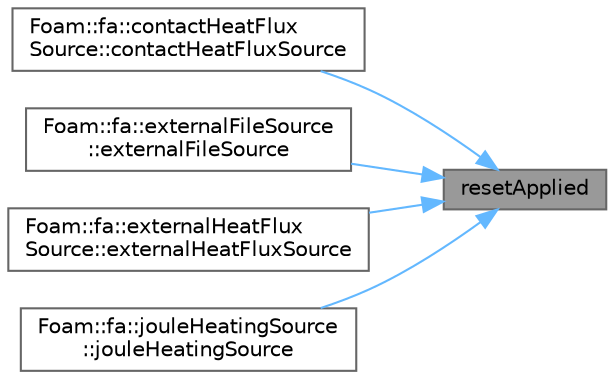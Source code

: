 digraph "resetApplied"
{
 // LATEX_PDF_SIZE
  bgcolor="transparent";
  edge [fontname=Helvetica,fontsize=10,labelfontname=Helvetica,labelfontsize=10];
  node [fontname=Helvetica,fontsize=10,shape=box,height=0.2,width=0.4];
  rankdir="RL";
  Node1 [id="Node000001",label="resetApplied",height=0.2,width=0.4,color="gray40", fillcolor="grey60", style="filled", fontcolor="black",tooltip=" "];
  Node1 -> Node2 [id="edge1_Node000001_Node000002",dir="back",color="steelblue1",style="solid",tooltip=" "];
  Node2 [id="Node000002",label="Foam::fa::contactHeatFlux\lSource::contactHeatFluxSource",height=0.2,width=0.4,color="grey40", fillcolor="white", style="filled",URL="$classFoam_1_1fa_1_1contactHeatFluxSource.html#a2501811bcab1aceea3d82d5037eaa03c",tooltip=" "];
  Node1 -> Node3 [id="edge2_Node000001_Node000003",dir="back",color="steelblue1",style="solid",tooltip=" "];
  Node3 [id="Node000003",label="Foam::fa::externalFileSource\l::externalFileSource",height=0.2,width=0.4,color="grey40", fillcolor="white", style="filled",URL="$classFoam_1_1fa_1_1externalFileSource.html#a64f794e08e7f4aa17f48a35e7b39946b",tooltip=" "];
  Node1 -> Node4 [id="edge3_Node000001_Node000004",dir="back",color="steelblue1",style="solid",tooltip=" "];
  Node4 [id="Node000004",label="Foam::fa::externalHeatFlux\lSource::externalHeatFluxSource",height=0.2,width=0.4,color="grey40", fillcolor="white", style="filled",URL="$classFoam_1_1fa_1_1externalHeatFluxSource.html#ae075284f3ddf5afaf4535d85fb9a1c13",tooltip=" "];
  Node1 -> Node5 [id="edge4_Node000001_Node000005",dir="back",color="steelblue1",style="solid",tooltip=" "];
  Node5 [id="Node000005",label="Foam::fa::jouleHeatingSource\l::jouleHeatingSource",height=0.2,width=0.4,color="grey40", fillcolor="white", style="filled",URL="$classFoam_1_1fa_1_1jouleHeatingSource.html#ab6f267869143700e7c6c0ca9088a5def",tooltip=" "];
}
